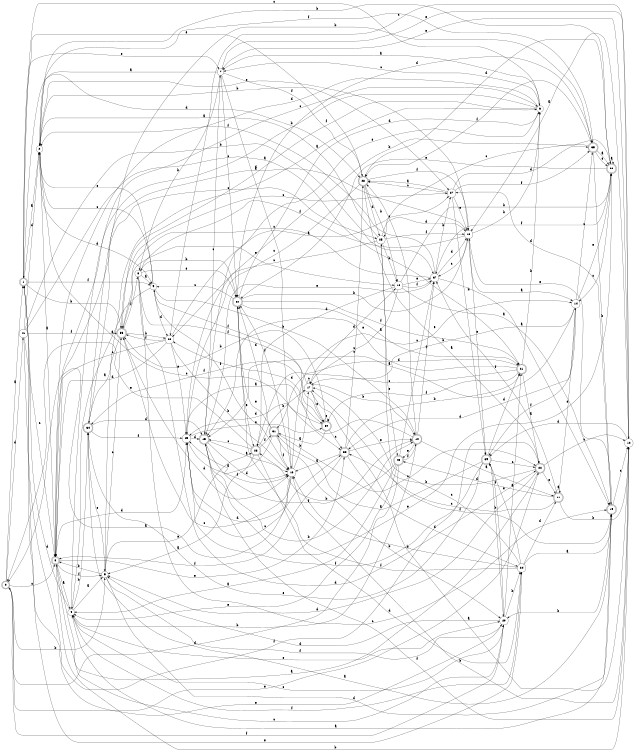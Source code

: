 digraph n34_7 {
__start0 [label="" shape="none"];

rankdir=LR;
size="8,5";

s0 [style="rounded,filled", color="black", fillcolor="white" shape="doublecircle", label="0"];
s1 [style="rounded,filled", color="black", fillcolor="white" shape="doublecircle", label="1"];
s2 [style="filled", color="black", fillcolor="white" shape="circle", label="2"];
s3 [style="rounded,filled", color="black", fillcolor="white" shape="doublecircle", label="3"];
s4 [style="filled", color="black", fillcolor="white" shape="circle", label="4"];
s5 [style="filled", color="black", fillcolor="white" shape="circle", label="5"];
s6 [style="filled", color="black", fillcolor="white" shape="circle", label="6"];
s7 [style="filled", color="black", fillcolor="white" shape="circle", label="7"];
s8 [style="filled", color="black", fillcolor="white" shape="circle", label="8"];
s9 [style="filled", color="black", fillcolor="white" shape="circle", label="9"];
s10 [style="rounded,filled", color="black", fillcolor="white" shape="doublecircle", label="10"];
s11 [style="rounded,filled", color="black", fillcolor="white" shape="doublecircle", label="11"];
s12 [style="filled", color="black", fillcolor="white" shape="circle", label="12"];
s13 [style="filled", color="black", fillcolor="white" shape="circle", label="13"];
s14 [style="filled", color="black", fillcolor="white" shape="circle", label="14"];
s15 [style="rounded,filled", color="black", fillcolor="white" shape="doublecircle", label="15"];
s16 [style="filled", color="black", fillcolor="white" shape="circle", label="16"];
s17 [style="filled", color="black", fillcolor="white" shape="circle", label="17"];
s18 [style="filled", color="black", fillcolor="white" shape="circle", label="18"];
s19 [style="rounded,filled", color="black", fillcolor="white" shape="doublecircle", label="19"];
s20 [style="filled", color="black", fillcolor="white" shape="circle", label="20"];
s21 [style="rounded,filled", color="black", fillcolor="white" shape="doublecircle", label="21"];
s22 [style="rounded,filled", color="black", fillcolor="white" shape="doublecircle", label="22"];
s23 [style="rounded,filled", color="black", fillcolor="white" shape="doublecircle", label="23"];
s24 [style="filled", color="black", fillcolor="white" shape="circle", label="24"];
s25 [style="filled", color="black", fillcolor="white" shape="circle", label="25"];
s26 [style="filled", color="black", fillcolor="white" shape="circle", label="26"];
s27 [style="filled", color="black", fillcolor="white" shape="circle", label="27"];
s28 [style="rounded,filled", color="black", fillcolor="white" shape="doublecircle", label="28"];
s29 [style="filled", color="black", fillcolor="white" shape="circle", label="29"];
s30 [style="rounded,filled", color="black", fillcolor="white" shape="doublecircle", label="30"];
s31 [style="rounded,filled", color="black", fillcolor="white" shape="doublecircle", label="31"];
s32 [style="rounded,filled", color="black", fillcolor="white" shape="doublecircle", label="32"];
s33 [style="rounded,filled", color="black", fillcolor="white" shape="doublecircle", label="33"];
s34 [style="rounded,filled", color="black", fillcolor="white" shape="doublecircle", label="34"];
s35 [style="rounded,filled", color="black", fillcolor="white" shape="doublecircle", label="35"];
s36 [style="rounded,filled", color="black", fillcolor="white" shape="doublecircle", label="36"];
s37 [style="filled", color="black", fillcolor="white" shape="circle", label="37"];
s38 [style="rounded,filled", color="black", fillcolor="white" shape="doublecircle", label="38"];
s39 [style="rounded,filled", color="black", fillcolor="white" shape="doublecircle", label="39"];
s40 [style="rounded,filled", color="black", fillcolor="white" shape="doublecircle", label="40"];
s41 [style="filled", color="black", fillcolor="white" shape="circle", label="41"];
s0 -> s1 [label="a"];
s0 -> s5 [label="b"];
s0 -> s3 [label="c"];
s0 -> s41 [label="d"];
s0 -> s22 [label="e"];
s0 -> s20 [label="f"];
s1 -> s2 [label="a"];
s1 -> s33 [label="b"];
s1 -> s6 [label="c"];
s1 -> s28 [label="d"];
s1 -> s7 [label="e"];
s1 -> s9 [label="f"];
s2 -> s3 [label="a"];
s2 -> s27 [label="b"];
s2 -> s38 [label="c"];
s2 -> s9 [label="d"];
s2 -> s13 [label="e"];
s2 -> s35 [label="f"];
s3 -> s4 [label="a"];
s3 -> s12 [label="b"];
s3 -> s20 [label="c"];
s3 -> s29 [label="d"];
s3 -> s38 [label="e"];
s3 -> s5 [label="f"];
s4 -> s5 [label="a"];
s4 -> s34 [label="b"];
s4 -> s6 [label="c"];
s4 -> s1 [label="d"];
s4 -> s20 [label="e"];
s4 -> s24 [label="f"];
s5 -> s6 [label="a"];
s5 -> s3 [label="b"];
s5 -> s33 [label="c"];
s5 -> s19 [label="d"];
s5 -> s23 [label="e"];
s5 -> s20 [label="f"];
s6 -> s7 [label="a"];
s6 -> s3 [label="b"];
s6 -> s7 [label="c"];
s6 -> s3 [label="d"];
s6 -> s15 [label="e"];
s6 -> s33 [label="f"];
s7 -> s2 [label="a"];
s7 -> s8 [label="b"];
s7 -> s32 [label="c"];
s7 -> s16 [label="d"];
s7 -> s12 [label="e"];
s7 -> s28 [label="f"];
s8 -> s9 [label="a"];
s8 -> s32 [label="b"];
s8 -> s19 [label="c"];
s8 -> s22 [label="d"];
s8 -> s32 [label="e"];
s8 -> s30 [label="f"];
s9 -> s4 [label="a"];
s9 -> s10 [label="b"];
s9 -> s2 [label="c"];
s9 -> s26 [label="d"];
s9 -> s2 [label="e"];
s9 -> s16 [label="f"];
s10 -> s11 [label="a"];
s10 -> s4 [label="b"];
s10 -> s28 [label="c"];
s10 -> s26 [label="d"];
s10 -> s40 [label="e"];
s10 -> s37 [label="f"];
s11 -> s11 [label="a"];
s11 -> s12 [label="b"];
s11 -> s38 [label="c"];
s11 -> s40 [label="d"];
s11 -> s14 [label="e"];
s11 -> s37 [label="f"];
s12 -> s13 [label="a"];
s12 -> s16 [label="b"];
s12 -> s26 [label="c"];
s12 -> s39 [label="d"];
s12 -> s7 [label="e"];
s12 -> s15 [label="f"];
s13 -> s14 [label="a"];
s13 -> s6 [label="b"];
s13 -> s37 [label="c"];
s13 -> s3 [label="d"];
s13 -> s39 [label="e"];
s13 -> s8 [label="f"];
s14 -> s15 [label="a"];
s14 -> s17 [label="b"];
s14 -> s35 [label="c"];
s14 -> s38 [label="d"];
s14 -> s36 [label="e"];
s14 -> s39 [label="f"];
s15 -> s16 [label="a"];
s15 -> s10 [label="b"];
s15 -> s7 [label="c"];
s15 -> s16 [label="d"];
s15 -> s36 [label="e"];
s15 -> s10 [label="f"];
s16 -> s0 [label="a"];
s16 -> s17 [label="b"];
s16 -> s33 [label="c"];
s16 -> s29 [label="d"];
s16 -> s14 [label="e"];
s16 -> s32 [label="f"];
s17 -> s12 [label="a"];
s17 -> s10 [label="b"];
s17 -> s17 [label="c"];
s17 -> s18 [label="d"];
s17 -> s30 [label="e"];
s17 -> s9 [label="f"];
s18 -> s19 [label="a"];
s18 -> s36 [label="b"];
s18 -> s17 [label="c"];
s18 -> s23 [label="d"];
s18 -> s37 [label="e"];
s18 -> s37 [label="f"];
s19 -> s4 [label="a"];
s19 -> s20 [label="b"];
s19 -> s12 [label="c"];
s19 -> s27 [label="d"];
s19 -> s13 [label="e"];
s19 -> s17 [label="f"];
s20 -> s21 [label="a"];
s20 -> s24 [label="b"];
s20 -> s4 [label="c"];
s20 -> s5 [label="d"];
s20 -> s1 [label="e"];
s20 -> s39 [label="f"];
s21 -> s22 [label="a"];
s21 -> s6 [label="b"];
s21 -> s23 [label="c"];
s21 -> s31 [label="d"];
s21 -> s15 [label="e"];
s21 -> s30 [label="f"];
s22 -> s3 [label="a"];
s22 -> s17 [label="b"];
s22 -> s12 [label="c"];
s22 -> s5 [label="d"];
s22 -> s11 [label="e"];
s22 -> s1 [label="f"];
s23 -> s5 [label="a"];
s23 -> s17 [label="b"];
s23 -> s15 [label="c"];
s23 -> s24 [label="d"];
s23 -> s0 [label="e"];
s23 -> s31 [label="f"];
s24 -> s19 [label="a"];
s24 -> s16 [label="b"];
s24 -> s25 [label="c"];
s24 -> s11 [label="d"];
s24 -> s39 [label="e"];
s24 -> s32 [label="f"];
s25 -> s2 [label="a"];
s25 -> s18 [label="b"];
s25 -> s26 [label="c"];
s25 -> s13 [label="d"];
s25 -> s40 [label="e"];
s25 -> s13 [label="f"];
s26 -> s27 [label="a"];
s26 -> s16 [label="b"];
s26 -> s3 [label="c"];
s26 -> s3 [label="d"];
s26 -> s29 [label="e"];
s26 -> s33 [label="f"];
s27 -> s28 [label="a"];
s27 -> s39 [label="b"];
s27 -> s28 [label="c"];
s27 -> s36 [label="d"];
s27 -> s13 [label="e"];
s27 -> s35 [label="f"];
s28 -> s22 [label="a"];
s28 -> s18 [label="b"];
s28 -> s29 [label="c"];
s28 -> s25 [label="d"];
s28 -> s1 [label="e"];
s28 -> s13 [label="f"];
s29 -> s30 [label="a"];
s29 -> s35 [label="b"];
s29 -> s38 [label="c"];
s29 -> s15 [label="d"];
s29 -> s30 [label="e"];
s29 -> s16 [label="f"];
s30 -> s31 [label="a"];
s30 -> s33 [label="b"];
s30 -> s38 [label="c"];
s30 -> s29 [label="d"];
s30 -> s30 [label="e"];
s30 -> s34 [label="f"];
s31 -> s29 [label="a"];
s31 -> s20 [label="b"];
s31 -> s22 [label="c"];
s31 -> s32 [label="d"];
s31 -> s32 [label="e"];
s31 -> s16 [label="f"];
s32 -> s21 [label="a"];
s32 -> s13 [label="b"];
s32 -> s9 [label="c"];
s32 -> s6 [label="d"];
s32 -> s23 [label="e"];
s32 -> s21 [label="f"];
s33 -> s34 [label="a"];
s33 -> s26 [label="b"];
s33 -> s27 [label="c"];
s33 -> s16 [label="d"];
s33 -> s18 [label="e"];
s33 -> s8 [label="f"];
s34 -> s19 [label="a"];
s34 -> s35 [label="b"];
s34 -> s25 [label="c"];
s34 -> s15 [label="d"];
s34 -> s5 [label="e"];
s34 -> s29 [label="f"];
s35 -> s36 [label="a"];
s35 -> s19 [label="b"];
s35 -> s25 [label="c"];
s35 -> s32 [label="d"];
s35 -> s36 [label="e"];
s35 -> s28 [label="f"];
s36 -> s36 [label="a"];
s36 -> s2 [label="b"];
s36 -> s14 [label="c"];
s36 -> s28 [label="d"];
s36 -> s32 [label="e"];
s36 -> s37 [label="f"];
s37 -> s19 [label="a"];
s37 -> s27 [label="b"];
s37 -> s33 [label="c"];
s37 -> s13 [label="d"];
s37 -> s15 [label="e"];
s37 -> s2 [label="f"];
s38 -> s16 [label="a"];
s38 -> s21 [label="b"];
s38 -> s28 [label="c"];
s38 -> s24 [label="d"];
s38 -> s10 [label="e"];
s38 -> s3 [label="f"];
s39 -> s31 [label="a"];
s39 -> s20 [label="b"];
s39 -> s22 [label="c"];
s39 -> s21 [label="d"];
s39 -> s34 [label="e"];
s39 -> s29 [label="f"];
s40 -> s4 [label="a"];
s40 -> s23 [label="b"];
s40 -> s37 [label="c"];
s40 -> s0 [label="d"];
s40 -> s4 [label="e"];
s40 -> s10 [label="f"];
s41 -> s21 [label="a"];
s41 -> s37 [label="b"];
s41 -> s3 [label="c"];
s41 -> s2 [label="d"];
s41 -> s24 [label="e"];
s41 -> s33 [label="f"];

}